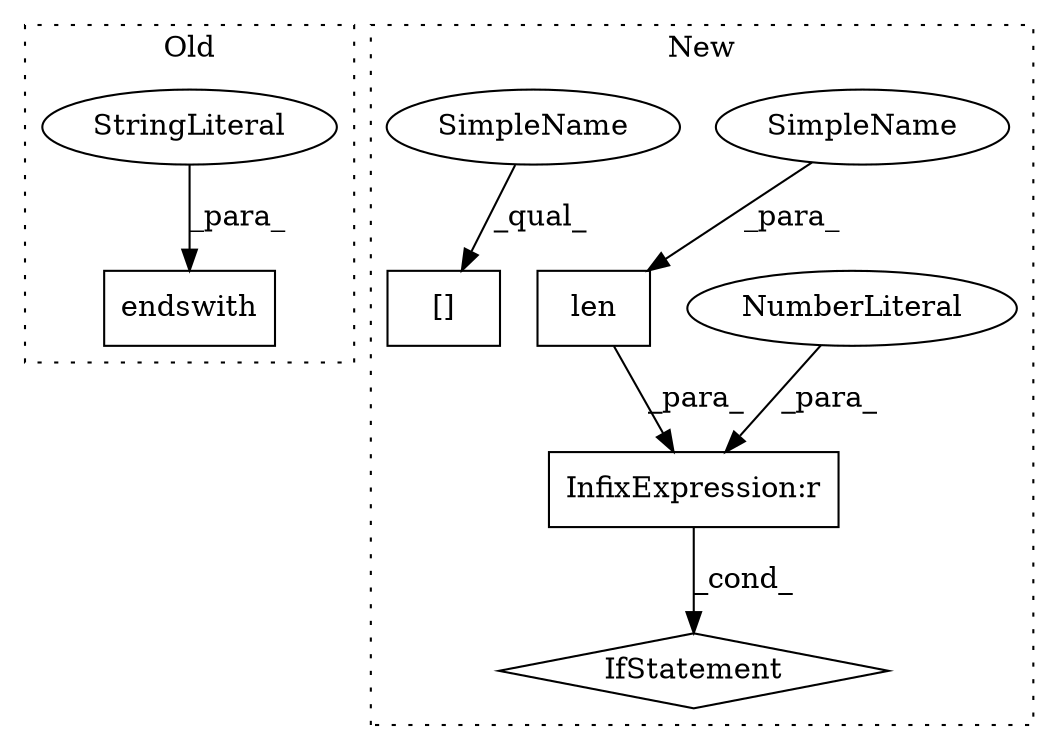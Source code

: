 digraph G {
subgraph cluster0 {
1 [label="endswith" a="32" s="15935,15951" l="9,1" shape="box"];
6 [label="StringLiteral" a="45" s="15944" l="7" shape="ellipse"];
label = "Old";
style="dotted";
}
subgraph cluster1 {
2 [label="len" a="32" s="16100,16110" l="4,1" shape="box"];
3 [label="InfixExpression:r" a="27" s="16111" l="3" shape="box"];
4 [label="NumberLiteral" a="34" s="16114" l="1" shape="ellipse"];
5 [label="IfStatement" a="25" s="16096,16115" l="4,2" shape="diamond"];
7 [label="[]" a="2" s="16231,16239" l="7,1" shape="box"];
8 [label="SimpleName" a="42" s="16104" l="6" shape="ellipse"];
9 [label="SimpleName" a="42" s="16231" l="6" shape="ellipse"];
label = "New";
style="dotted";
}
2 -> 3 [label="_para_"];
3 -> 5 [label="_cond_"];
4 -> 3 [label="_para_"];
6 -> 1 [label="_para_"];
8 -> 2 [label="_para_"];
9 -> 7 [label="_qual_"];
}